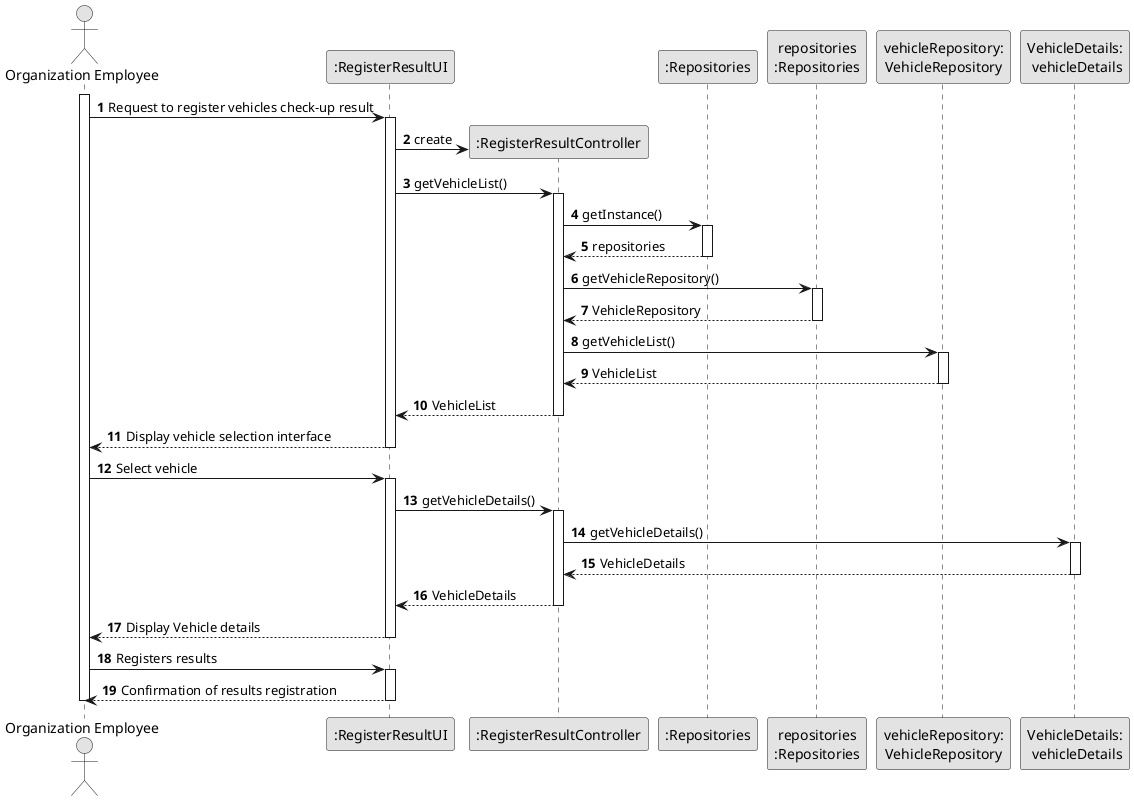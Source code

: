@startuml
skinparam monochrome true
skinparam packageStyle rectangle
skinparam shadowing false

autonumber

'hide footbox
actor "Organization Employee" as ADM
participant ":RegisterResultUI" as UI
participant ":RegisterResultController" as CTRL
participant ":Repositories" as RepositorySingleton
participant "repositories\n:Repositories" as PLAT
participant "vehicleRepository:\nVehicleRepository" as VehicleRepository
participant "VehicleDetails:\n vehicleDetails" as VehicleDetails

activate ADM

        ADM -> UI : Request to register vehicles check-up result

        activate UI

'            UI --> ADM : requests data (reference, description,  informal \n description, technical description, duration, cost)
            'create CTRL
            UI -> CTRL** : create

            UI -> CTRL : getVehicleList()
            activate CTRL

                CTRL -> RepositorySingleton : getInstance()
                activate RepositorySingleton

                    RepositorySingleton --> CTRL: repositories
                deactivate RepositorySingleton

                CTRL -> PLAT : getVehicleRepository()
                activate PLAT

                    PLAT --> CTRL: VehicleRepository
                deactivate PLAT

                CTRL -> VehicleRepository : getVehicleList()
                activate VehicleRepository

                    VehicleRepository --> CTRL : VehicleList
                deactivate VehicleRepository

                CTRL --> UI : VehicleList
            deactivate CTRL

            UI --> ADM : Display vehicle selection interface
        deactivate UI

    ADM -> UI : Select vehicle
    activate UI

        UI -> CTRL : getVehicleDetails()
        activate CTRL

            CTRL -> VehicleDetails : getVehicleDetails()
            activate VehicleDetails

                VehicleDetails --> CTRL : VehicleDetails
            deactivate VehicleDetails

        CTRL --> UI : VehicleDetails
        deactivate CTRL
        UI --> ADM : Display Vehicle details
    deactivate UI

    ADM -> UI : Registers results
    activate UI

        UI --> ADM : Confirmation of results registration
    deactivate UI



deactivate ADM

@enduml